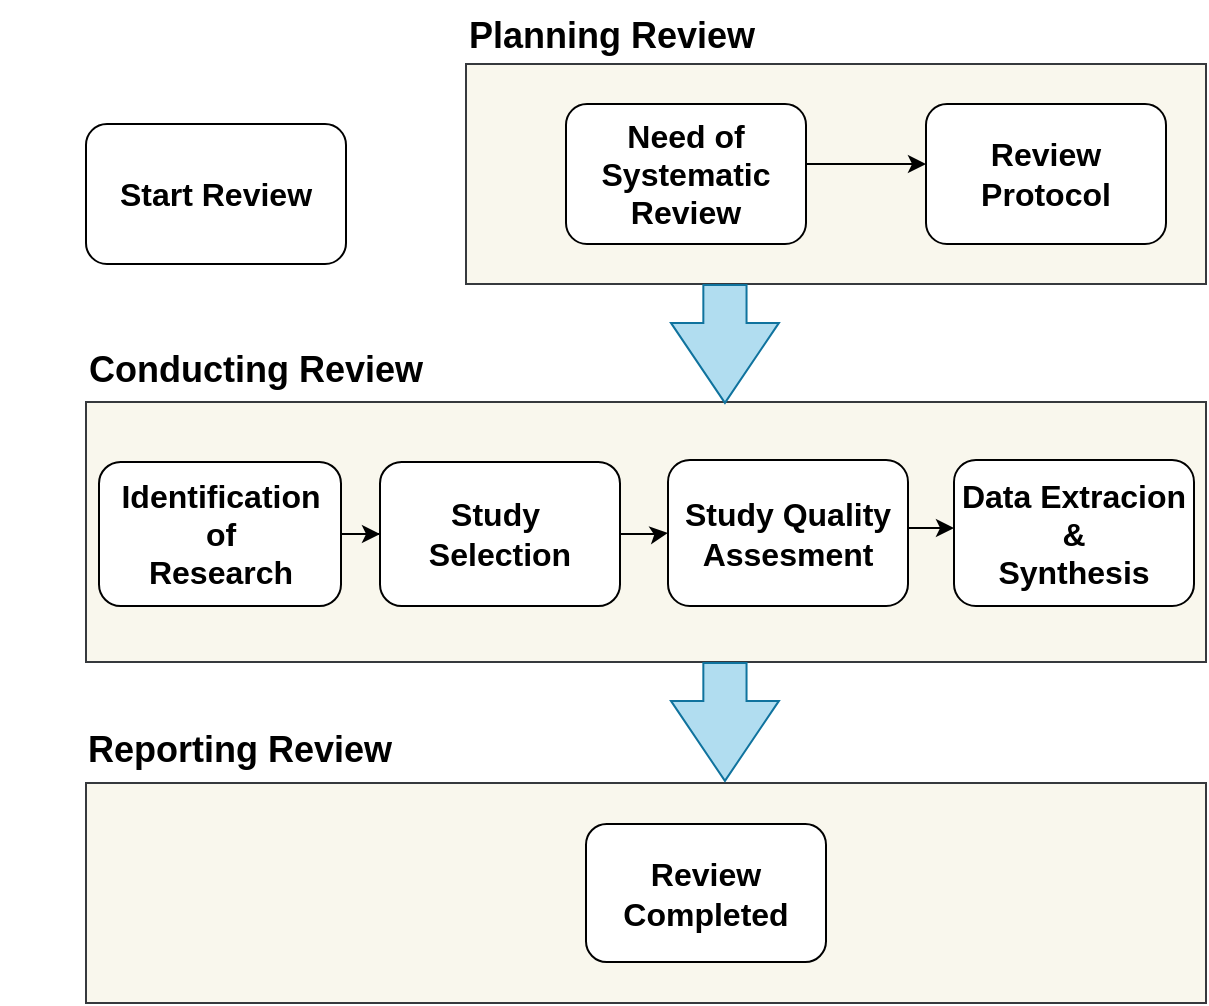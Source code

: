 <mxfile version="12.7.6" type="google"><diagram id="3Q1Jz1j2PFd_EpNQtO1U" name="Page-1"><mxGraphModel dx="868" dy="482" grid="1" gridSize="10" guides="1" tooltips="1" connect="1" arrows="1" fold="1" page="1" pageScale="1" pageWidth="850" pageHeight="1100" math="0" shadow="0"><root><mxCell id="0"/><mxCell id="1" parent="0"/><mxCell id="DWQC9Bx0dQPF2VIIZVK--5" value="" style="rounded=0;whiteSpace=wrap;html=1;fillColor=#f9f7ed;strokeColor=#36393d;" vertex="1" parent="1"><mxGeometry x="310" y="100" width="370" height="110" as="geometry"/></mxCell><mxCell id="DWQC9Bx0dQPF2VIIZVK--8" value="" style="edgeStyle=orthogonalEdgeStyle;rounded=0;orthogonalLoop=1;jettySize=auto;html=1;" edge="1" parent="1"><mxGeometry relative="1" as="geometry"><mxPoint x="470" y="150" as="sourcePoint"/><mxPoint x="540" y="150" as="targetPoint"/></mxGeometry></mxCell><mxCell id="DWQC9Bx0dQPF2VIIZVK--9" value="" style="rounded=0;whiteSpace=wrap;html=1;fillColor=#f9f7ed;strokeColor=#36393d;" vertex="1" parent="1"><mxGeometry x="120" y="269" width="560" height="130" as="geometry"/></mxCell><mxCell id="DWQC9Bx0dQPF2VIIZVK--18" value="&lt;b&gt;&lt;font style=&quot;font-size: 18px&quot;&gt;Planning Review&lt;/font&gt;&lt;/b&gt;" style="text;html=1;strokeColor=none;fillColor=none;align=center;verticalAlign=middle;whiteSpace=wrap;rounded=0;" vertex="1" parent="1"><mxGeometry x="298" y="68" width="170" height="35" as="geometry"/></mxCell><mxCell id="DWQC9Bx0dQPF2VIIZVK--21" value="&lt;b&gt;&lt;font style=&quot;font-size: 18px&quot;&gt;Conducting Review&lt;/font&gt;&lt;/b&gt;" style="text;html=1;strokeColor=none;fillColor=none;align=center;verticalAlign=middle;whiteSpace=wrap;rounded=0;" vertex="1" parent="1"><mxGeometry x="120" y="238" width="170" height="30" as="geometry"/></mxCell><mxCell id="DWQC9Bx0dQPF2VIIZVK--23" value="&lt;b&gt;&lt;font style=&quot;font-size: 18px&quot;&gt;Reporting Review&lt;/font&gt;&lt;/b&gt;" style="text;html=1;strokeColor=none;fillColor=none;align=center;verticalAlign=middle;whiteSpace=wrap;rounded=0;" vertex="1" parent="1"><mxGeometry x="77" y="427" width="240" height="31" as="geometry"/></mxCell><mxCell id="DWQC9Bx0dQPF2VIIZVK--25" value="" style="html=1;shadow=0;dashed=0;align=center;verticalAlign=middle;shape=mxgraph.arrows2.arrow;dy=0.6;dx=40;notch=0;fillColor=#b1ddf0;rotation=90;strokeColor=#10739e;" vertex="1" parent="1"><mxGeometry x="410" y="213.0" width="58.94" height="53.99" as="geometry"/></mxCell><mxCell id="DWQC9Bx0dQPF2VIIZVK--28" value="&lt;b style=&quot;white-space: normal ; font-size: 16px&quot;&gt;Need of Systematic&lt;br&gt;Review&lt;/b&gt;" style="rounded=1;whiteSpace=wrap;html=1;fillColor=#FFFFFF;gradientColor=none;" vertex="1" parent="1"><mxGeometry x="360" y="120" width="120" height="70" as="geometry"/></mxCell><mxCell id="DWQC9Bx0dQPF2VIIZVK--30" value="&lt;span style=&quot;font-size: 16px&quot;&gt;&lt;b&gt;Review Protocol&lt;/b&gt;&lt;/span&gt;" style="rounded=1;whiteSpace=wrap;html=1;fillColor=#FFFFFF;gradientColor=none;" vertex="1" parent="1"><mxGeometry x="540" y="120" width="120" height="70" as="geometry"/></mxCell><mxCell id="DWQC9Bx0dQPF2VIIZVK--31" value="&lt;b&gt;&lt;font style=&quot;font-size: 16px&quot;&gt;Start Review&lt;/font&gt;&lt;/b&gt;" style="rounded=1;whiteSpace=wrap;html=1;fillColor=#FFFFFF;gradientColor=none;" vertex="1" parent="1"><mxGeometry x="120" y="130" width="130" height="70" as="geometry"/></mxCell><mxCell id="DWQC9Bx0dQPF2VIIZVK--32" value="" style="rounded=0;whiteSpace=wrap;html=1;fillColor=#f9f7ed;strokeColor=#36393d;" vertex="1" parent="1"><mxGeometry x="120" y="459.5" width="560" height="110" as="geometry"/></mxCell><mxCell id="DWQC9Bx0dQPF2VIIZVK--37" value="" style="edgeStyle=orthogonalEdgeStyle;rounded=0;orthogonalLoop=1;jettySize=auto;html=1;fontStyle=1" edge="1" parent="1" source="DWQC9Bx0dQPF2VIIZVK--33" target="DWQC9Bx0dQPF2VIIZVK--36"><mxGeometry relative="1" as="geometry"/></mxCell><mxCell id="DWQC9Bx0dQPF2VIIZVK--33" value="&lt;span style=&quot;white-space: normal ; font-size: 16px&quot;&gt;&lt;b&gt;Identification&lt;br&gt;&lt;/b&gt;&lt;/span&gt;&lt;b style=&quot;white-space: normal ; font-size: 16px&quot;&gt;of&lt;br&gt;Research&lt;/b&gt;" style="rounded=1;whiteSpace=wrap;html=1;fillColor=#FFFFFF;gradientColor=none;" vertex="1" parent="1"><mxGeometry x="126.5" y="299" width="121" height="72" as="geometry"/></mxCell><mxCell id="DWQC9Bx0dQPF2VIIZVK--56" value="" style="edgeStyle=orthogonalEdgeStyle;rounded=0;orthogonalLoop=1;jettySize=auto;html=1;endArrow=classic;endFill=1;" edge="1" parent="1" source="DWQC9Bx0dQPF2VIIZVK--36" target="DWQC9Bx0dQPF2VIIZVK--44"><mxGeometry relative="1" as="geometry"/></mxCell><mxCell id="DWQC9Bx0dQPF2VIIZVK--36" value="&lt;span style=&quot;white-space: normal ; font-size: 16px&quot;&gt;&lt;b&gt;Study&amp;nbsp;&lt;br&gt;&lt;/b&gt;&lt;/span&gt;&lt;b style=&quot;white-space: normal&quot;&gt;&lt;font style=&quot;font-size: 16px&quot;&gt;Selection&lt;/font&gt;&lt;/b&gt;" style="rounded=1;whiteSpace=wrap;html=1;fillColor=#FFFFFF;gradientColor=none;" vertex="1" parent="1"><mxGeometry x="267" y="299" width="120" height="72" as="geometry"/></mxCell><mxCell id="DWQC9Bx0dQPF2VIIZVK--40" value="&lt;b style=&quot;font-size: 16px ; white-space: normal&quot;&gt;Review Completed&lt;/b&gt;" style="rounded=1;whiteSpace=wrap;html=1;fillColor=#FFFFFF;gradientColor=none;" vertex="1" parent="1"><mxGeometry x="370" y="480" width="120" height="69" as="geometry"/></mxCell><mxCell id="DWQC9Bx0dQPF2VIIZVK--43" value="" style="html=1;shadow=0;dashed=0;align=center;verticalAlign=middle;shape=mxgraph.arrows2.arrow;dy=0.6;dx=40;notch=0;fillColor=#b1ddf0;rotation=90;strokeColor=#10739e;" vertex="1" parent="1"><mxGeometry x="410" y="402" width="58.94" height="53.99" as="geometry"/></mxCell><mxCell id="DWQC9Bx0dQPF2VIIZVK--44" value="&lt;span style=&quot;white-space: normal ; font-size: 16px&quot;&gt;&lt;b&gt;Study Quality&lt;br&gt;&lt;/b&gt;&lt;/span&gt;&lt;b style=&quot;white-space: normal&quot;&gt;&lt;font style=&quot;font-size: 16px&quot;&gt;Assesment&lt;/font&gt;&lt;/b&gt;" style="rounded=1;whiteSpace=wrap;html=1;fillColor=#FFFFFF;gradientColor=none;" vertex="1" parent="1"><mxGeometry x="411" y="298" width="120" height="73" as="geometry"/></mxCell><mxCell id="DWQC9Bx0dQPF2VIIZVK--45" value="&lt;span style=&quot;white-space: normal ; font-size: 16px&quot;&gt;&lt;b&gt;Data Extracion &amp;amp;&lt;br&gt;&lt;/b&gt;&lt;/span&gt;&lt;b style=&quot;white-space: normal&quot;&gt;&lt;font style=&quot;font-size: 16px&quot;&gt;Synthesis&lt;/font&gt;&lt;/b&gt;" style="rounded=1;whiteSpace=wrap;html=1;fillColor=#FFFFFF;gradientColor=none;" vertex="1" parent="1"><mxGeometry x="554" y="298" width="120" height="73" as="geometry"/></mxCell><mxCell id="DWQC9Bx0dQPF2VIIZVK--50" value="" style="edgeStyle=orthogonalEdgeStyle;rounded=0;orthogonalLoop=1;jettySize=auto;html=1;" edge="1" parent="1"><mxGeometry relative="1" as="geometry"><mxPoint x="530.5" y="332" as="sourcePoint"/><mxPoint x="554" y="332" as="targetPoint"/></mxGeometry></mxCell></root></mxGraphModel></diagram></mxfile>